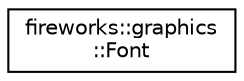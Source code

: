 digraph "Graphical Class Hierarchy"
{
 // LATEX_PDF_SIZE
  edge [fontname="Helvetica",fontsize="10",labelfontname="Helvetica",labelfontsize="10"];
  node [fontname="Helvetica",fontsize="10",shape=record];
  rankdir="LR";
  Node0 [label="fireworks::graphics\l::Font",height=0.2,width=0.4,color="black", fillcolor="white", style="filled",URL="$structfireworks_1_1graphics_1_1_font.html",tooltip="Engine specific font data type."];
}
